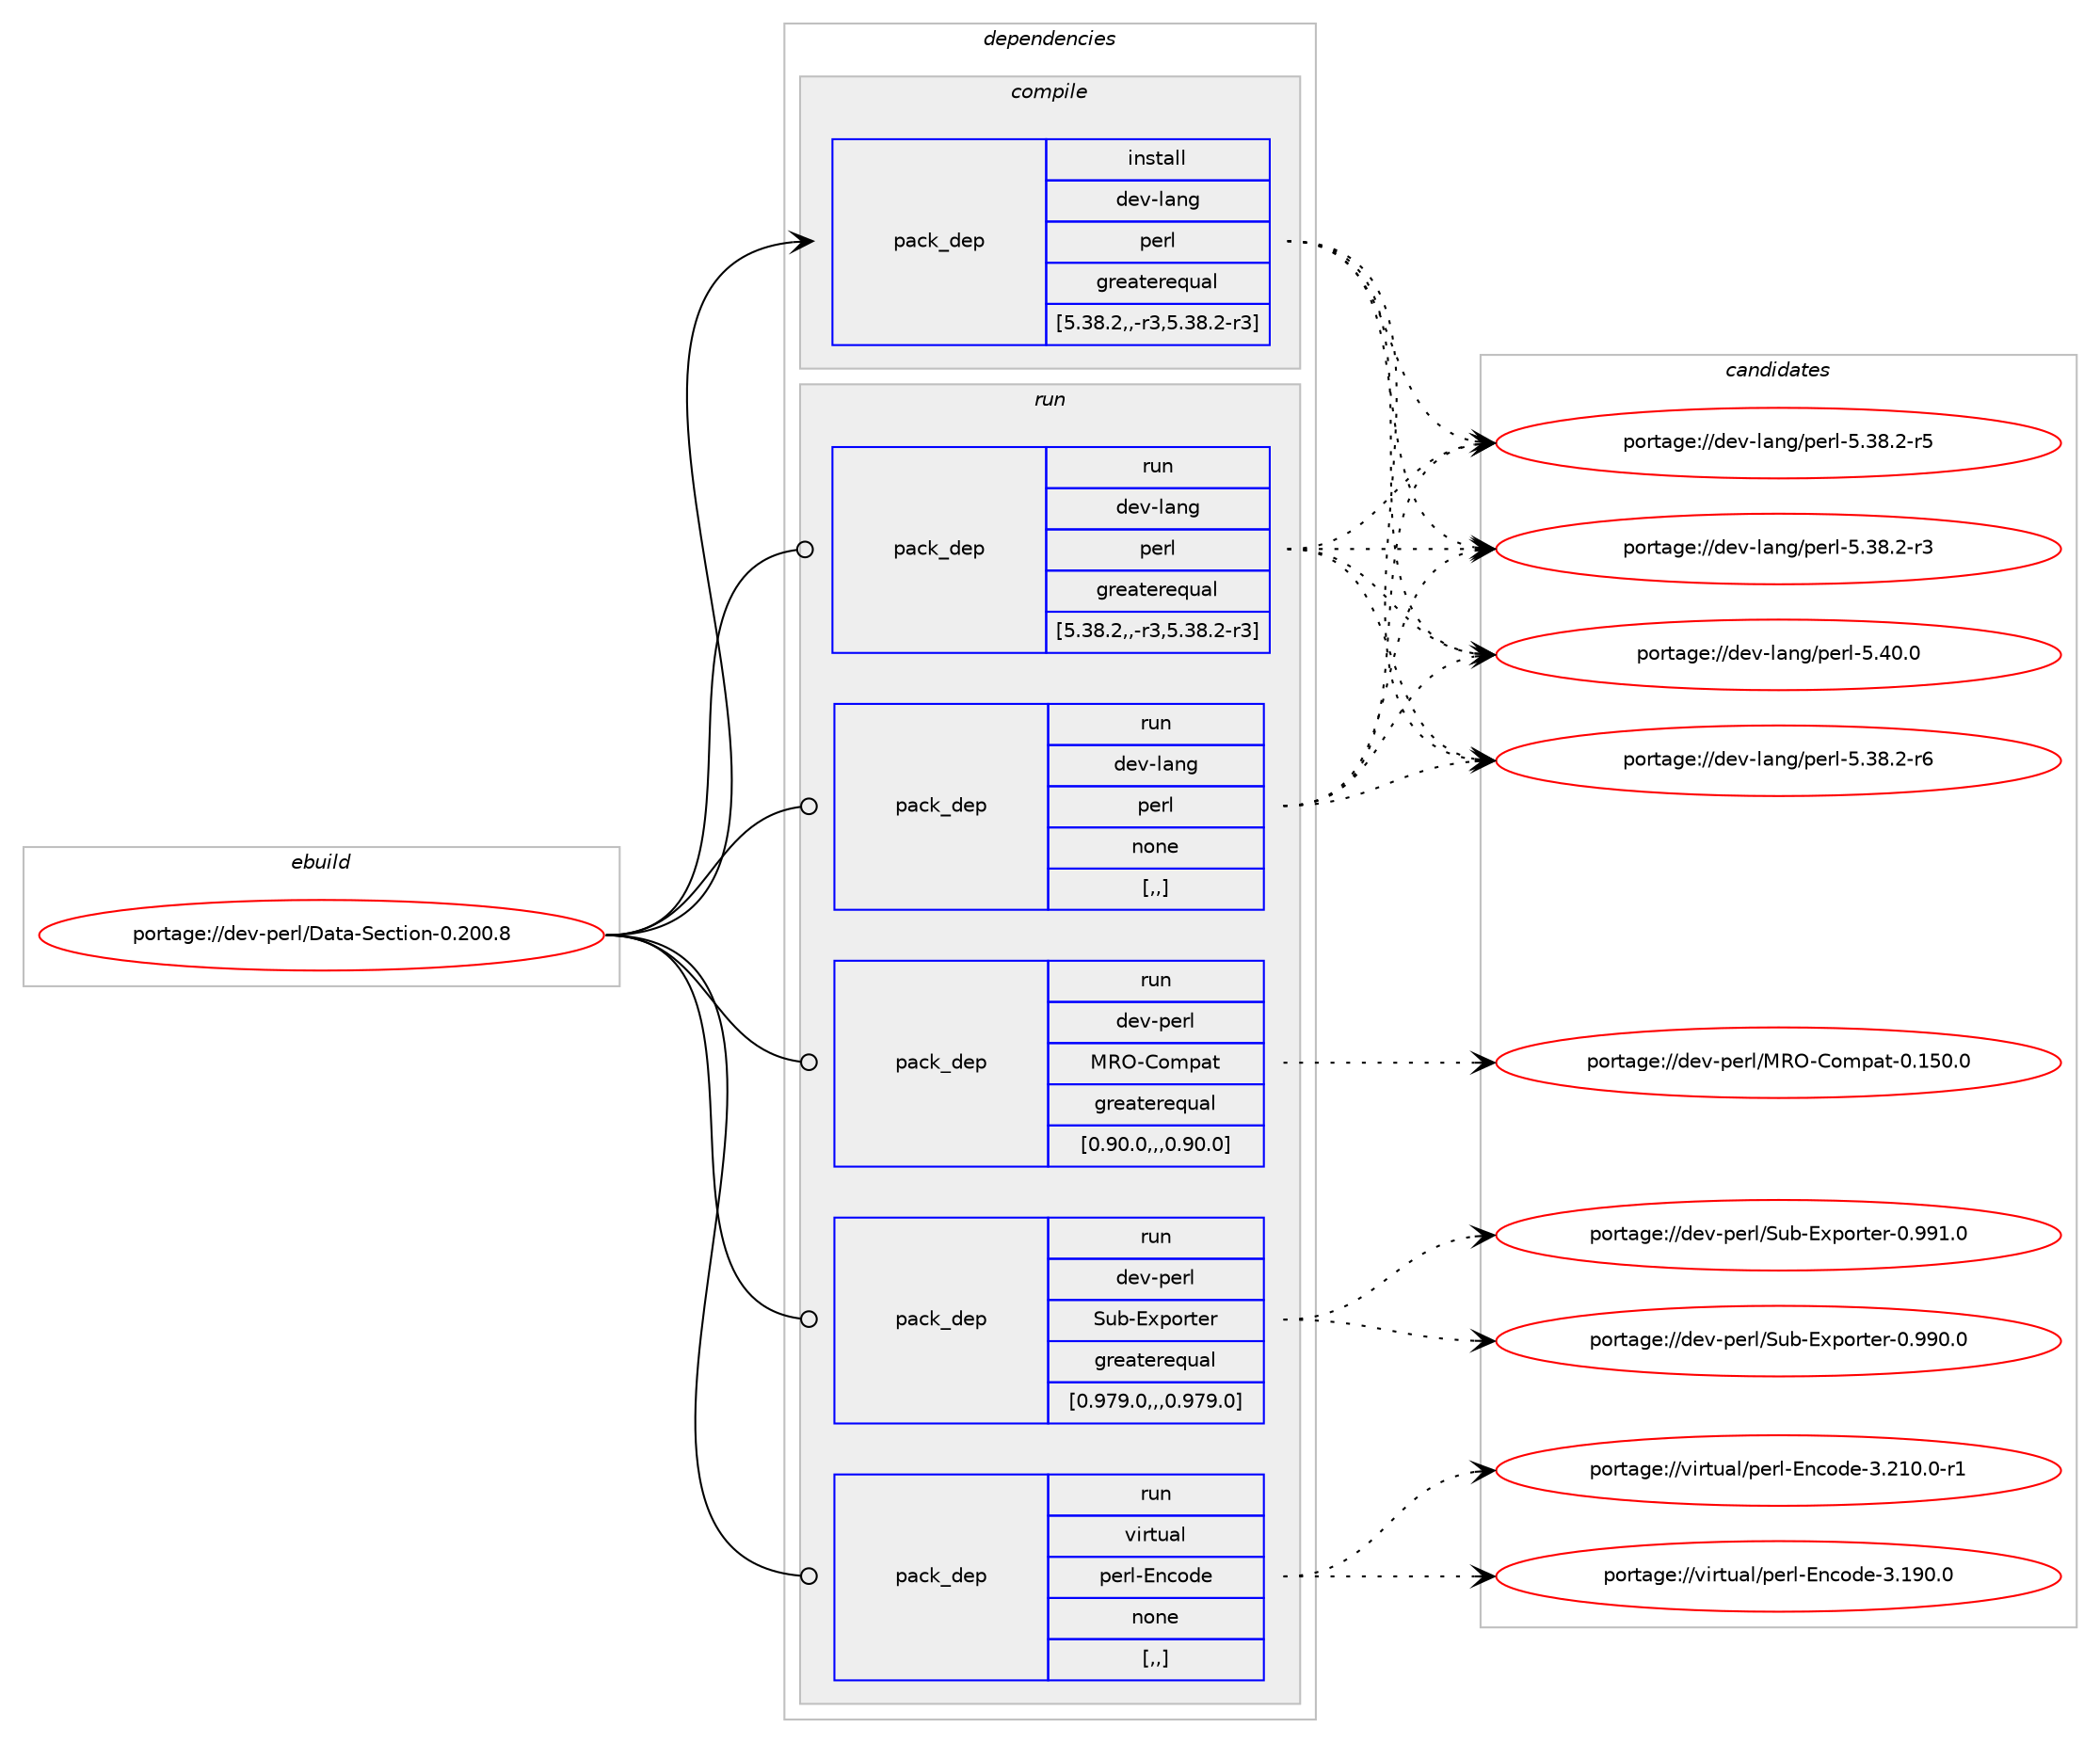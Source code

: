 digraph prolog {

# *************
# Graph options
# *************

newrank=true;
concentrate=true;
compound=true;
graph [rankdir=LR,fontname=Helvetica,fontsize=10,ranksep=1.5];#, ranksep=2.5, nodesep=0.2];
edge  [arrowhead=vee];
node  [fontname=Helvetica,fontsize=10];

# **********
# The ebuild
# **********

subgraph cluster_leftcol {
color=gray;
label=<<i>ebuild</i>>;
id [label="portage://dev-perl/Data-Section-0.200.8", color=red, width=4, href="../dev-perl/Data-Section-0.200.8.svg"];
}

# ****************
# The dependencies
# ****************

subgraph cluster_midcol {
color=gray;
label=<<i>dependencies</i>>;
subgraph cluster_compile {
fillcolor="#eeeeee";
style=filled;
label=<<i>compile</i>>;
subgraph pack97542 {
dependency128629 [label=<<TABLE BORDER="0" CELLBORDER="1" CELLSPACING="0" CELLPADDING="4" WIDTH="220"><TR><TD ROWSPAN="6" CELLPADDING="30">pack_dep</TD></TR><TR><TD WIDTH="110">install</TD></TR><TR><TD>dev-lang</TD></TR><TR><TD>perl</TD></TR><TR><TD>greaterequal</TD></TR><TR><TD>[5.38.2,,-r3,5.38.2-r3]</TD></TR></TABLE>>, shape=none, color=blue];
}
id:e -> dependency128629:w [weight=20,style="solid",arrowhead="vee"];
}
subgraph cluster_compileandrun {
fillcolor="#eeeeee";
style=filled;
label=<<i>compile and run</i>>;
}
subgraph cluster_run {
fillcolor="#eeeeee";
style=filled;
label=<<i>run</i>>;
subgraph pack97543 {
dependency128630 [label=<<TABLE BORDER="0" CELLBORDER="1" CELLSPACING="0" CELLPADDING="4" WIDTH="220"><TR><TD ROWSPAN="6" CELLPADDING="30">pack_dep</TD></TR><TR><TD WIDTH="110">run</TD></TR><TR><TD>dev-lang</TD></TR><TR><TD>perl</TD></TR><TR><TD>greaterequal</TD></TR><TR><TD>[5.38.2,,-r3,5.38.2-r3]</TD></TR></TABLE>>, shape=none, color=blue];
}
id:e -> dependency128630:w [weight=20,style="solid",arrowhead="odot"];
subgraph pack97544 {
dependency128631 [label=<<TABLE BORDER="0" CELLBORDER="1" CELLSPACING="0" CELLPADDING="4" WIDTH="220"><TR><TD ROWSPAN="6" CELLPADDING="30">pack_dep</TD></TR><TR><TD WIDTH="110">run</TD></TR><TR><TD>dev-lang</TD></TR><TR><TD>perl</TD></TR><TR><TD>none</TD></TR><TR><TD>[,,]</TD></TR></TABLE>>, shape=none, color=blue];
}
id:e -> dependency128631:w [weight=20,style="solid",arrowhead="odot"];
subgraph pack97545 {
dependency128632 [label=<<TABLE BORDER="0" CELLBORDER="1" CELLSPACING="0" CELLPADDING="4" WIDTH="220"><TR><TD ROWSPAN="6" CELLPADDING="30">pack_dep</TD></TR><TR><TD WIDTH="110">run</TD></TR><TR><TD>dev-perl</TD></TR><TR><TD>MRO-Compat</TD></TR><TR><TD>greaterequal</TD></TR><TR><TD>[0.90.0,,,0.90.0]</TD></TR></TABLE>>, shape=none, color=blue];
}
id:e -> dependency128632:w [weight=20,style="solid",arrowhead="odot"];
subgraph pack97546 {
dependency128633 [label=<<TABLE BORDER="0" CELLBORDER="1" CELLSPACING="0" CELLPADDING="4" WIDTH="220"><TR><TD ROWSPAN="6" CELLPADDING="30">pack_dep</TD></TR><TR><TD WIDTH="110">run</TD></TR><TR><TD>dev-perl</TD></TR><TR><TD>Sub-Exporter</TD></TR><TR><TD>greaterequal</TD></TR><TR><TD>[0.979.0,,,0.979.0]</TD></TR></TABLE>>, shape=none, color=blue];
}
id:e -> dependency128633:w [weight=20,style="solid",arrowhead="odot"];
subgraph pack97547 {
dependency128634 [label=<<TABLE BORDER="0" CELLBORDER="1" CELLSPACING="0" CELLPADDING="4" WIDTH="220"><TR><TD ROWSPAN="6" CELLPADDING="30">pack_dep</TD></TR><TR><TD WIDTH="110">run</TD></TR><TR><TD>virtual</TD></TR><TR><TD>perl-Encode</TD></TR><TR><TD>none</TD></TR><TR><TD>[,,]</TD></TR></TABLE>>, shape=none, color=blue];
}
id:e -> dependency128634:w [weight=20,style="solid",arrowhead="odot"];
}
}

# **************
# The candidates
# **************

subgraph cluster_choices {
rank=same;
color=gray;
label=<<i>candidates</i>>;

subgraph choice97542 {
color=black;
nodesep=1;
choice10010111845108971101034711210111410845534652484648 [label="portage://dev-lang/perl-5.40.0", color=red, width=4,href="../dev-lang/perl-5.40.0.svg"];
choice100101118451089711010347112101114108455346515646504511454 [label="portage://dev-lang/perl-5.38.2-r6", color=red, width=4,href="../dev-lang/perl-5.38.2-r6.svg"];
choice100101118451089711010347112101114108455346515646504511453 [label="portage://dev-lang/perl-5.38.2-r5", color=red, width=4,href="../dev-lang/perl-5.38.2-r5.svg"];
choice100101118451089711010347112101114108455346515646504511451 [label="portage://dev-lang/perl-5.38.2-r3", color=red, width=4,href="../dev-lang/perl-5.38.2-r3.svg"];
dependency128629:e -> choice10010111845108971101034711210111410845534652484648:w [style=dotted,weight="100"];
dependency128629:e -> choice100101118451089711010347112101114108455346515646504511454:w [style=dotted,weight="100"];
dependency128629:e -> choice100101118451089711010347112101114108455346515646504511453:w [style=dotted,weight="100"];
dependency128629:e -> choice100101118451089711010347112101114108455346515646504511451:w [style=dotted,weight="100"];
}
subgraph choice97543 {
color=black;
nodesep=1;
choice10010111845108971101034711210111410845534652484648 [label="portage://dev-lang/perl-5.40.0", color=red, width=4,href="../dev-lang/perl-5.40.0.svg"];
choice100101118451089711010347112101114108455346515646504511454 [label="portage://dev-lang/perl-5.38.2-r6", color=red, width=4,href="../dev-lang/perl-5.38.2-r6.svg"];
choice100101118451089711010347112101114108455346515646504511453 [label="portage://dev-lang/perl-5.38.2-r5", color=red, width=4,href="../dev-lang/perl-5.38.2-r5.svg"];
choice100101118451089711010347112101114108455346515646504511451 [label="portage://dev-lang/perl-5.38.2-r3", color=red, width=4,href="../dev-lang/perl-5.38.2-r3.svg"];
dependency128630:e -> choice10010111845108971101034711210111410845534652484648:w [style=dotted,weight="100"];
dependency128630:e -> choice100101118451089711010347112101114108455346515646504511454:w [style=dotted,weight="100"];
dependency128630:e -> choice100101118451089711010347112101114108455346515646504511453:w [style=dotted,weight="100"];
dependency128630:e -> choice100101118451089711010347112101114108455346515646504511451:w [style=dotted,weight="100"];
}
subgraph choice97544 {
color=black;
nodesep=1;
choice10010111845108971101034711210111410845534652484648 [label="portage://dev-lang/perl-5.40.0", color=red, width=4,href="../dev-lang/perl-5.40.0.svg"];
choice100101118451089711010347112101114108455346515646504511454 [label="portage://dev-lang/perl-5.38.2-r6", color=red, width=4,href="../dev-lang/perl-5.38.2-r6.svg"];
choice100101118451089711010347112101114108455346515646504511453 [label="portage://dev-lang/perl-5.38.2-r5", color=red, width=4,href="../dev-lang/perl-5.38.2-r5.svg"];
choice100101118451089711010347112101114108455346515646504511451 [label="portage://dev-lang/perl-5.38.2-r3", color=red, width=4,href="../dev-lang/perl-5.38.2-r3.svg"];
dependency128631:e -> choice10010111845108971101034711210111410845534652484648:w [style=dotted,weight="100"];
dependency128631:e -> choice100101118451089711010347112101114108455346515646504511454:w [style=dotted,weight="100"];
dependency128631:e -> choice100101118451089711010347112101114108455346515646504511453:w [style=dotted,weight="100"];
dependency128631:e -> choice100101118451089711010347112101114108455346515646504511451:w [style=dotted,weight="100"];
}
subgraph choice97545 {
color=black;
nodesep=1;
choice10010111845112101114108477782794567111109112971164548464953484648 [label="portage://dev-perl/MRO-Compat-0.150.0", color=red, width=4,href="../dev-perl/MRO-Compat-0.150.0.svg"];
dependency128632:e -> choice10010111845112101114108477782794567111109112971164548464953484648:w [style=dotted,weight="100"];
}
subgraph choice97546 {
color=black;
nodesep=1;
choice1001011184511210111410847831179845691201121111141161011144548465757494648 [label="portage://dev-perl/Sub-Exporter-0.991.0", color=red, width=4,href="../dev-perl/Sub-Exporter-0.991.0.svg"];
choice1001011184511210111410847831179845691201121111141161011144548465757484648 [label="portage://dev-perl/Sub-Exporter-0.990.0", color=red, width=4,href="../dev-perl/Sub-Exporter-0.990.0.svg"];
dependency128633:e -> choice1001011184511210111410847831179845691201121111141161011144548465757494648:w [style=dotted,weight="100"];
dependency128633:e -> choice1001011184511210111410847831179845691201121111141161011144548465757484648:w [style=dotted,weight="100"];
}
subgraph choice97547 {
color=black;
nodesep=1;
choice118105114116117971084711210111410845691109911110010145514650494846484511449 [label="portage://virtual/perl-Encode-3.210.0-r1", color=red, width=4,href="../virtual/perl-Encode-3.210.0-r1.svg"];
choice11810511411611797108471121011141084569110991111001014551464957484648 [label="portage://virtual/perl-Encode-3.190.0", color=red, width=4,href="../virtual/perl-Encode-3.190.0.svg"];
dependency128634:e -> choice118105114116117971084711210111410845691109911110010145514650494846484511449:w [style=dotted,weight="100"];
dependency128634:e -> choice11810511411611797108471121011141084569110991111001014551464957484648:w [style=dotted,weight="100"];
}
}

}
